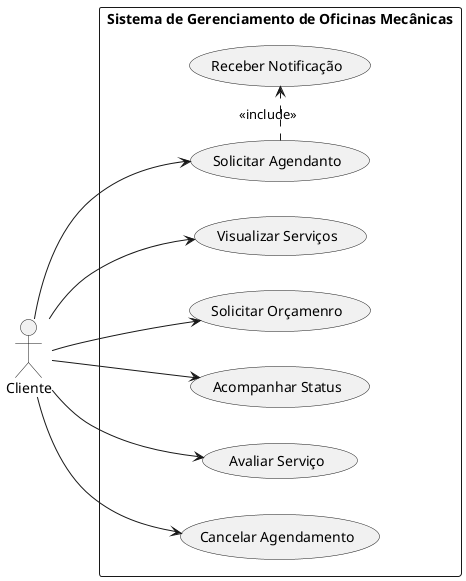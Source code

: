 @startuml "Sistema de Gerenciamento de Oficinas Mecânicas"
left to right direction

:Cliente: as Cliente

rectangle "Sistema de Gerenciamento de Oficinas Mecânicas" {
  (Visualizar Serviços) as visualizar_servicos
  (Solicitar Orçamenro) as solicitar_orcamento
  (Solicitar Agendanto) as solicitar_agendamento
  (Acompanhar Status) as acompanhar_status
  (Avaliar Serviço) as avaliar_servico
  (Cancelar Agendamento) as cancelar_agendamento
  (Receber Notificação) as receber_notificacao
}

Cliente --> visualizar_servicos
Cliente --> solicitar_orcamento
Cliente --> solicitar_agendamento
Cliente --> acompanhar_status
Cliente --> avaliar_servico
Cliente --> cancelar_agendamento

solicitar_agendamento ..right..> receber_notificacao : <<include>>



@enduml